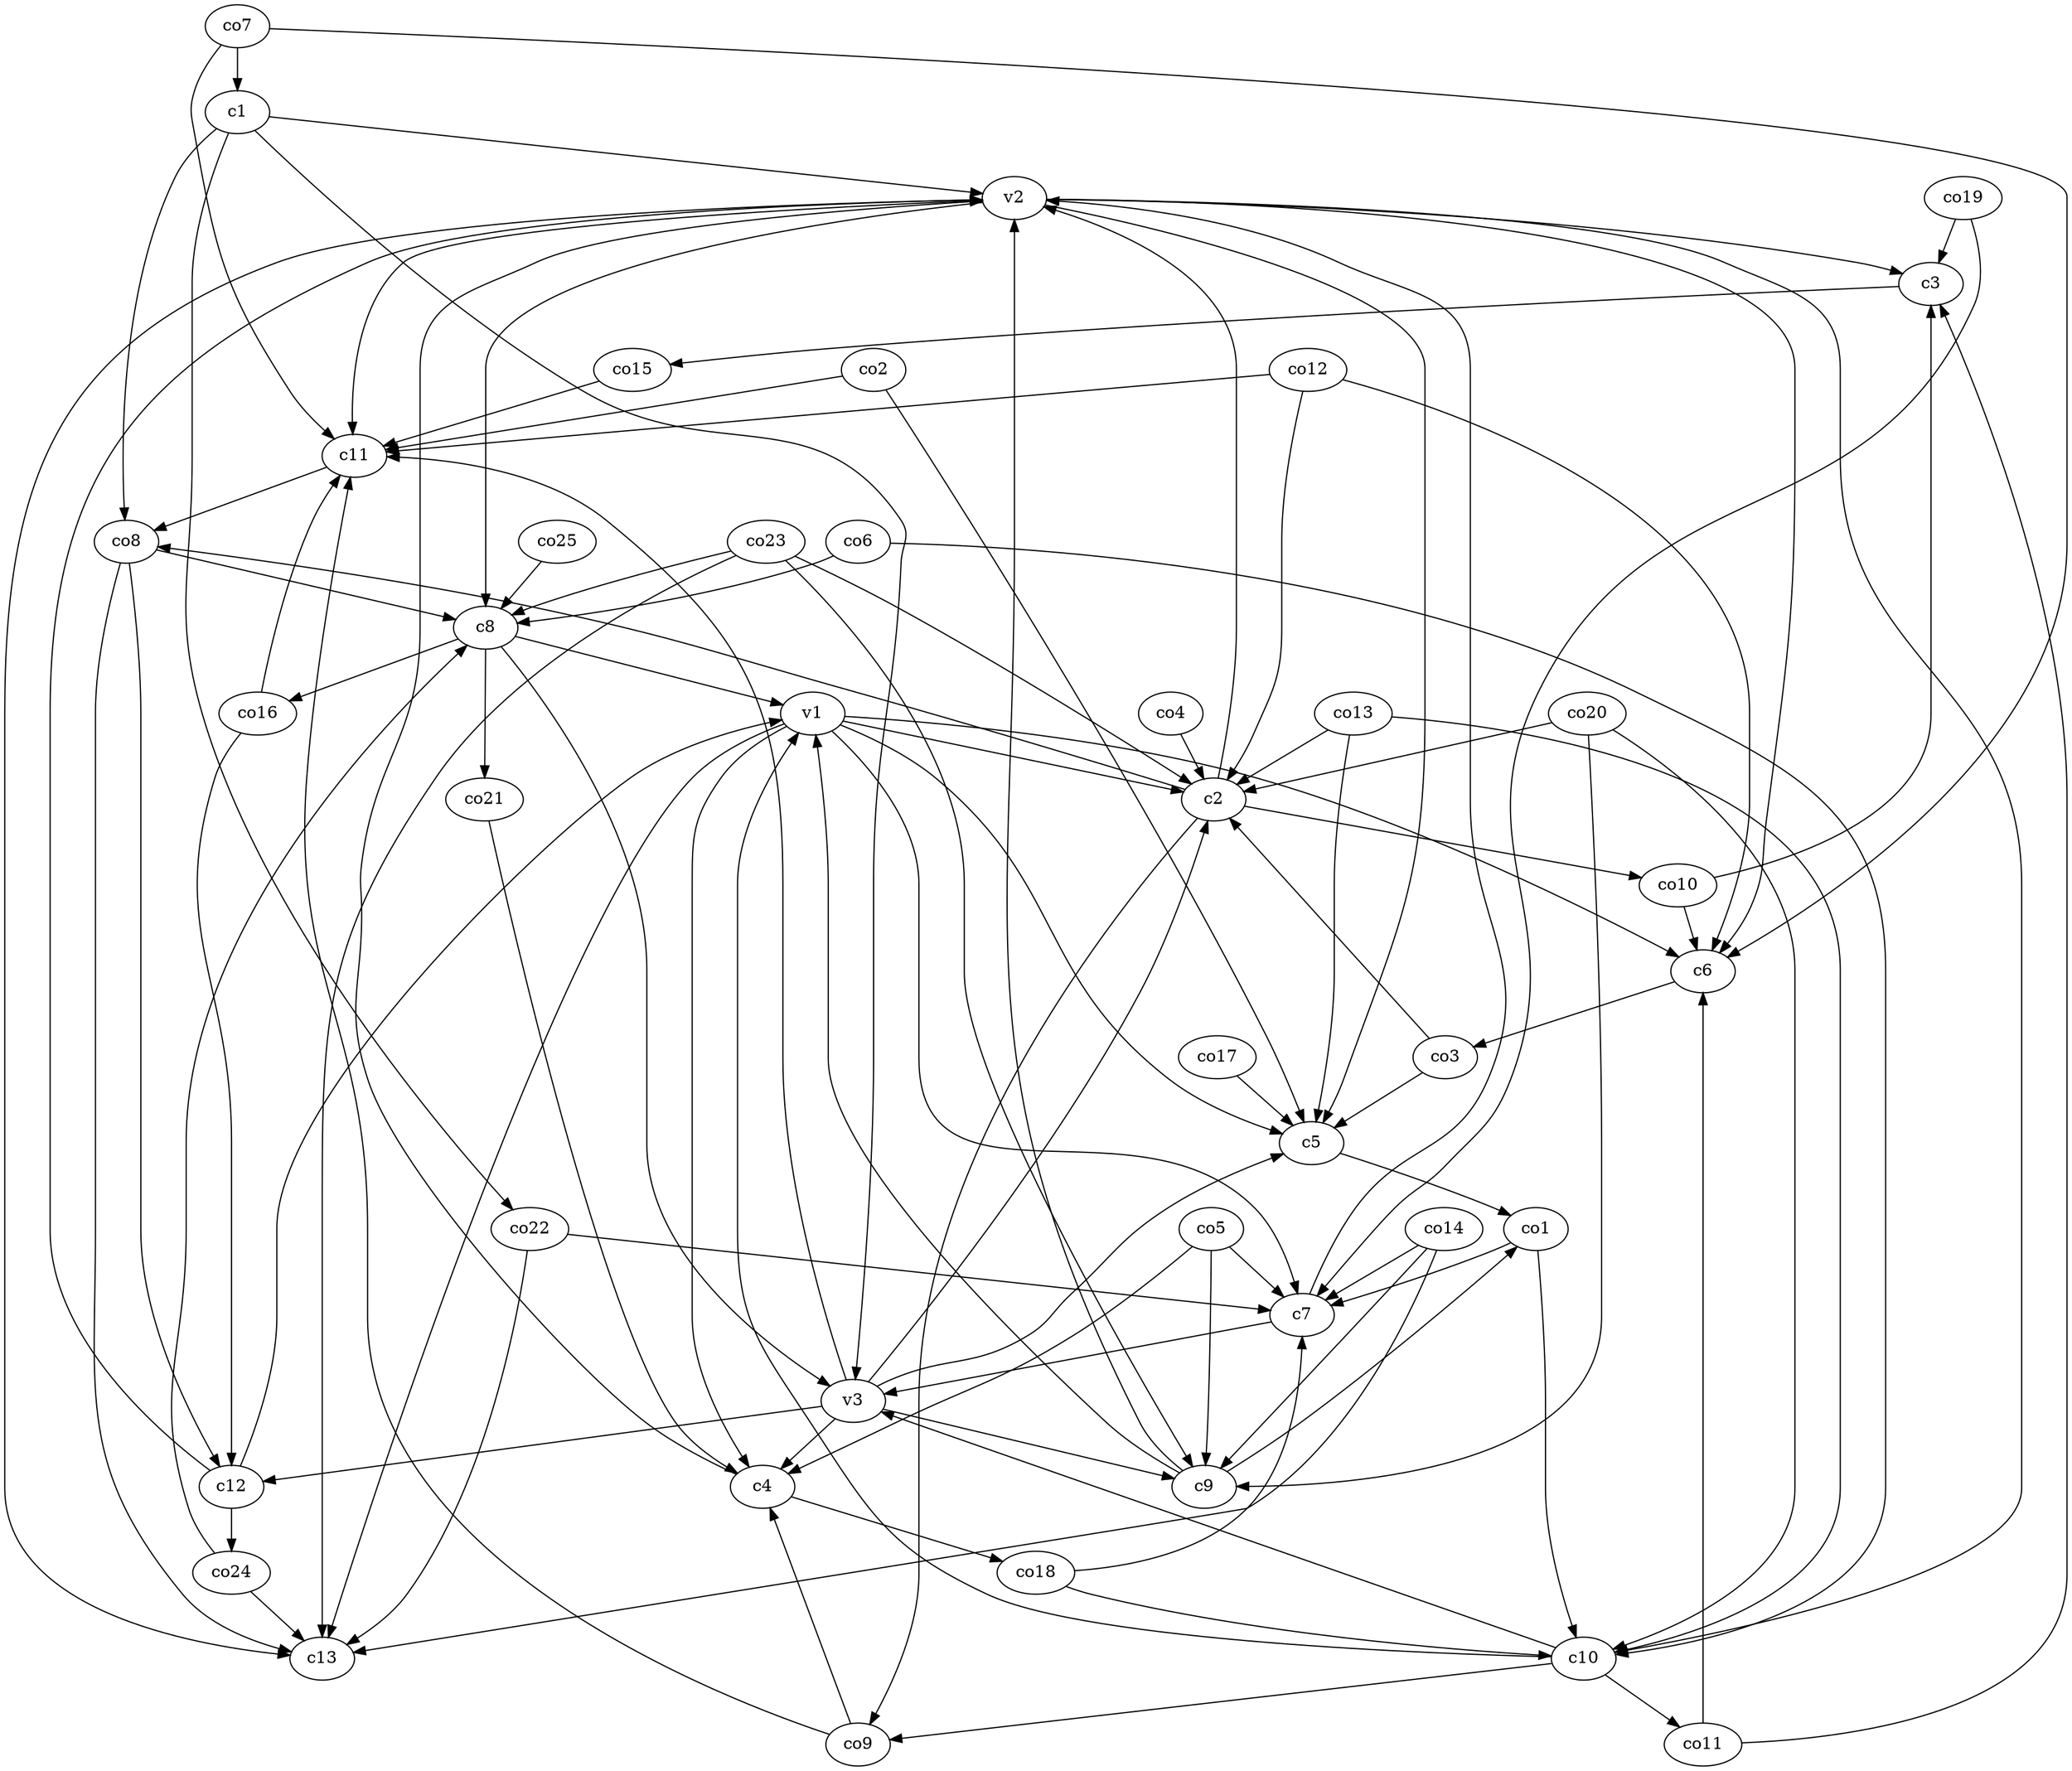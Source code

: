 strict digraph  {
c1;
c2;
c3;
c4;
c5;
c6;
c7;
c8;
c9;
c10;
c11;
c12;
c13;
v1;
v2;
v3;
co1;
co2;
co3;
co4;
co5;
co6;
co7;
co8;
co9;
co10;
co11;
co12;
co13;
co14;
co15;
co16;
co17;
co18;
co19;
co20;
co21;
co22;
co23;
co24;
co25;
c1 -> v3  [weight=1];
c1 -> v2  [weight=1];
c1 -> co8  [weight=1];
c1 -> co22  [weight=1];
c2 -> co9  [weight=1];
c2 -> v2  [weight=1];
c2 -> co8  [weight=1];
c2 -> co10  [weight=1];
c3 -> co15  [weight=1];
c4 -> co18  [weight=1];
c4 -> v2  [weight=1];
c5 -> co1  [weight=1];
c6 -> co3  [weight=1];
c7 -> v3  [weight=1];
c7 -> v2  [weight=1];
c8 -> v3  [weight=1];
c8 -> v1  [weight=1];
c8 -> co21  [weight=1];
c8 -> co16  [weight=1];
c9 -> v2  [weight=1];
c9 -> co1  [weight=1];
c9 -> v1  [weight=1];
c10 -> co9  [weight=1];
c10 -> co11  [weight=1];
c10 -> v1  [weight=1];
c10 -> v3  [weight=1];
c11 -> co8  [weight=1];
c12 -> v2  [weight=1];
c12 -> v1  [weight=1];
c12 -> co24  [weight=1];
v1 -> c6  [weight=1];
v1 -> c2  [weight=1];
v1 -> c13  [weight=1];
v1 -> c5  [weight=1];
v1 -> c7  [weight=1];
v1 -> c4  [weight=1];
v2 -> c6  [weight=1];
v2 -> c13  [weight=1];
v2 -> c10  [weight=1];
v2 -> c11  [weight=1];
v2 -> c8  [weight=1];
v2 -> c3  [weight=1];
v2 -> c5  [weight=1];
v3 -> c5  [weight=1];
v3 -> c9  [weight=1];
v3 -> c11  [weight=1];
v3 -> c12  [weight=1];
v3 -> c4  [weight=1];
v3 -> c2  [weight=1];
co1 -> c10  [weight=1];
co1 -> c7  [weight=1];
co2 -> c11  [weight=1];
co2 -> c5  [weight=1];
co3 -> c5  [weight=1];
co3 -> c2  [weight=1];
co4 -> c2  [weight=1];
co5 -> c7  [weight=1];
co5 -> c4  [weight=1];
co5 -> c9  [weight=1];
co6 -> c10  [weight=1];
co6 -> c8  [weight=1];
co7 -> c11  [weight=1];
co7 -> c1  [weight=1];
co7 -> c6  [weight=1];
co8 -> c8  [weight=1];
co8 -> c12  [weight=1];
co8 -> c13  [weight=1];
co9 -> c11  [weight=1];
co9 -> c4  [weight=1];
co10 -> c3  [weight=1];
co10 -> c6  [weight=1];
co11 -> c6  [weight=1];
co11 -> c3  [weight=1];
co12 -> c2  [weight=1];
co12 -> c6  [weight=1];
co12 -> c11  [weight=1];
co13 -> c5  [weight=1];
co13 -> c10  [weight=1];
co13 -> c2  [weight=1];
co14 -> c9  [weight=1];
co14 -> c7  [weight=1];
co14 -> c13  [weight=1];
co15 -> c11  [weight=1];
co16 -> c11  [weight=1];
co16 -> c12  [weight=1];
co17 -> c5  [weight=1];
co18 -> c7  [weight=1];
co18 -> c10  [weight=1];
co19 -> c3  [weight=1];
co19 -> c7  [weight=1];
co20 -> c2  [weight=1];
co20 -> c10  [weight=1];
co20 -> c9  [weight=1];
co21 -> c4  [weight=1];
co22 -> c7  [weight=1];
co22 -> c13  [weight=1];
co23 -> c9  [weight=1];
co23 -> c2  [weight=1];
co23 -> c8  [weight=1];
co23 -> c13  [weight=1];
co24 -> c8  [weight=1];
co24 -> c13  [weight=1];
co25 -> c8  [weight=1];
}
